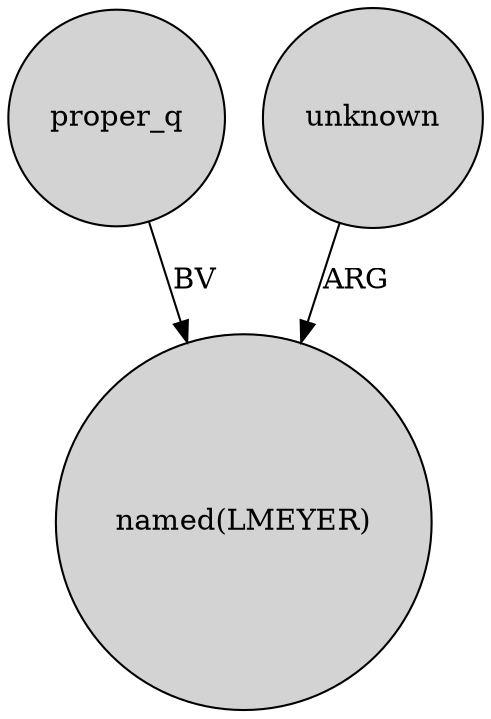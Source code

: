 digraph {
	node [shape=circle style=filled]
	proper_q -> "named(LMEYER)" [label=BV]
	unknown -> "named(LMEYER)" [label=ARG]
}
